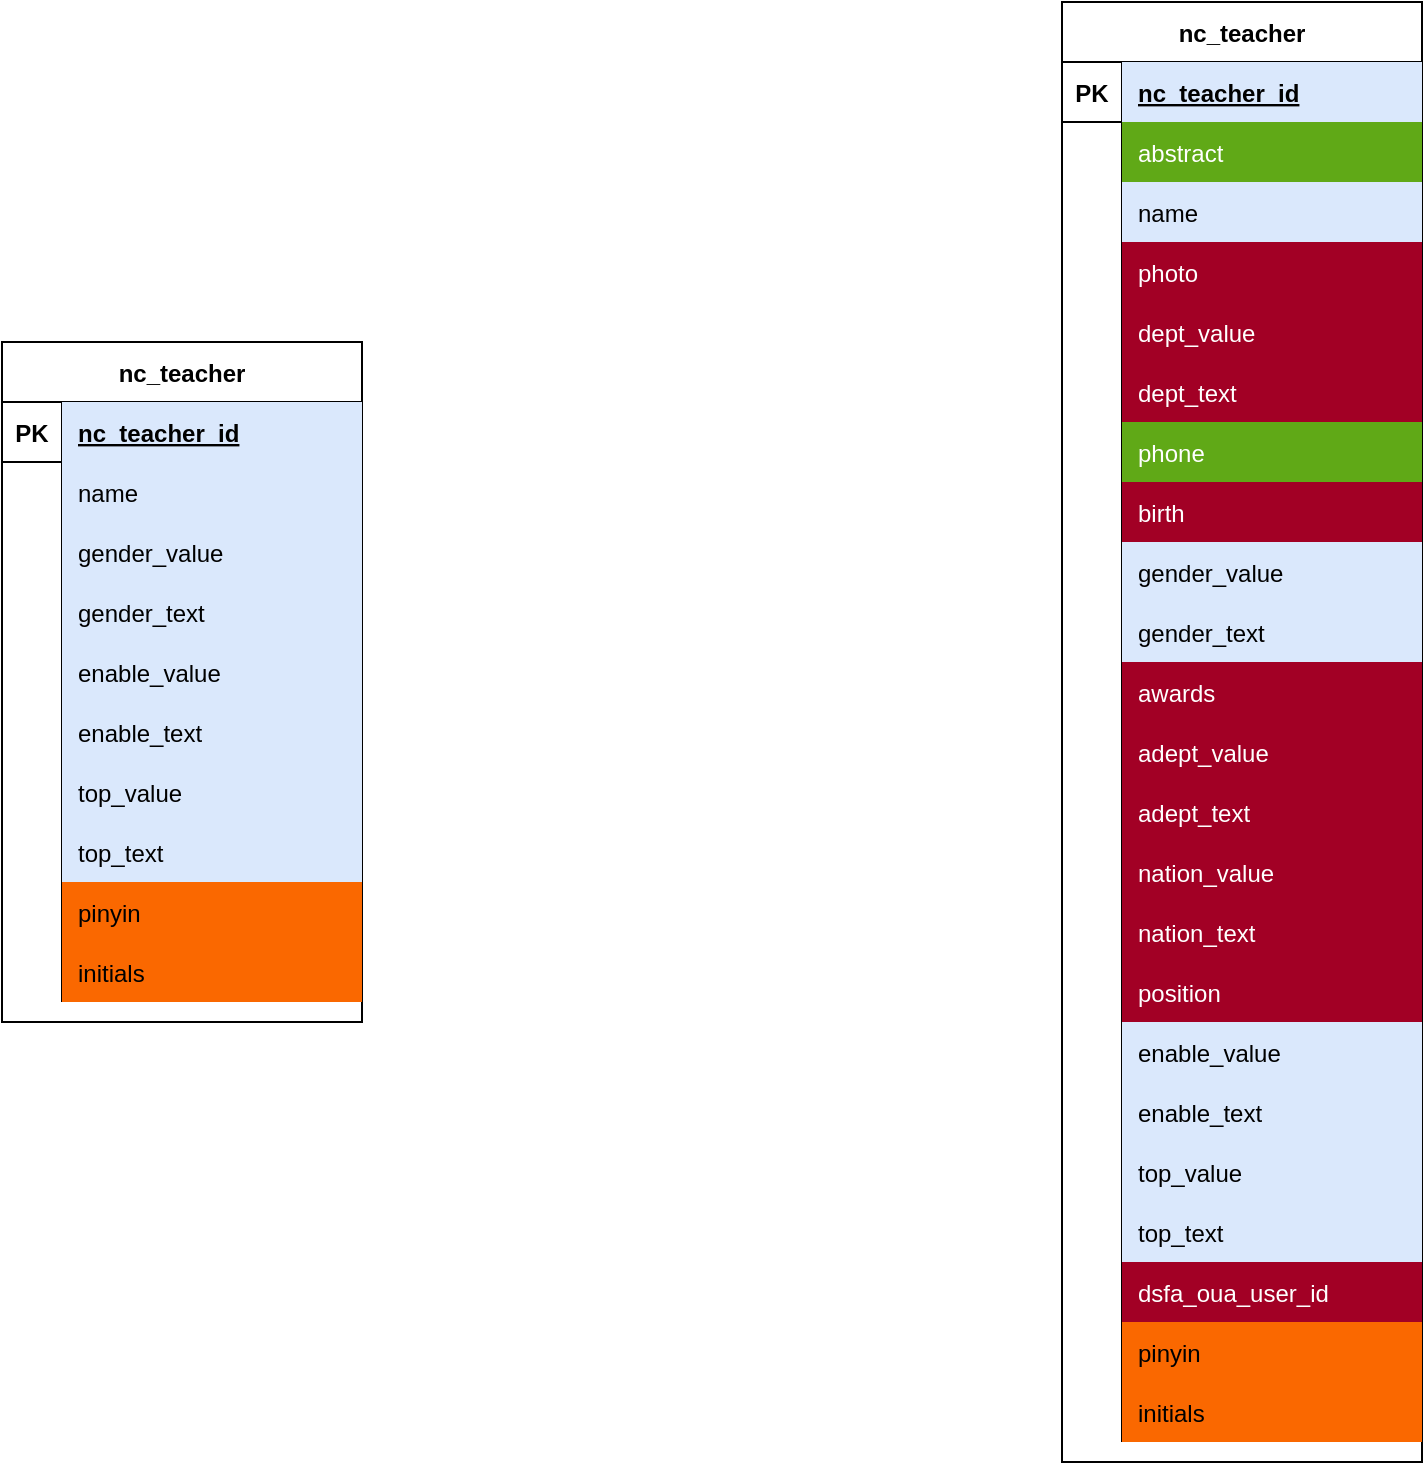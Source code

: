<mxfile version="14.6.13" type="device"><diagram id="GTLWaGCBGK_L-qAtCZsr" name="第 1 页"><mxGraphModel dx="1408" dy="808" grid="1" gridSize="10" guides="1" tooltips="1" connect="1" arrows="1" fold="1" page="1" pageScale="1" pageWidth="3300" pageHeight="4681" math="0" shadow="0"><root><mxCell id="0"/><mxCell id="1" parent="0"/><mxCell id="rxxLZ3wY5q55rt0xXSBP-145" value="nc_teacher" style="shape=table;startSize=30;container=1;collapsible=1;childLayout=tableLayout;fixedRows=1;rowLines=0;fontStyle=1;align=center;resizeLast=1;" vertex="1" parent="1"><mxGeometry x="1240" y="740" width="180" height="340" as="geometry"/></mxCell><mxCell id="rxxLZ3wY5q55rt0xXSBP-146" value="" style="shape=partialRectangle;collapsible=0;dropTarget=0;pointerEvents=0;fillColor=none;top=0;left=0;bottom=1;right=0;points=[[0,0.5],[1,0.5]];portConstraint=eastwest;" vertex="1" parent="rxxLZ3wY5q55rt0xXSBP-145"><mxGeometry y="30" width="180" height="30" as="geometry"/></mxCell><mxCell id="rxxLZ3wY5q55rt0xXSBP-147" value="PK" style="shape=partialRectangle;connectable=0;fillColor=none;top=0;left=0;bottom=0;right=0;fontStyle=1;overflow=hidden;" vertex="1" parent="rxxLZ3wY5q55rt0xXSBP-146"><mxGeometry width="30" height="30" as="geometry"/></mxCell><mxCell id="rxxLZ3wY5q55rt0xXSBP-148" value="nc_teacher_id" style="shape=partialRectangle;connectable=0;fillColor=#dae8fc;top=0;left=0;bottom=0;right=0;align=left;spacingLeft=6;fontStyle=5;overflow=hidden;strokeColor=#6c8ebf;" vertex="1" parent="rxxLZ3wY5q55rt0xXSBP-146"><mxGeometry x="30" width="150" height="30" as="geometry"/></mxCell><mxCell id="rxxLZ3wY5q55rt0xXSBP-149" value="" style="shape=partialRectangle;collapsible=0;dropTarget=0;pointerEvents=0;fillColor=none;top=0;left=0;bottom=0;right=0;points=[[0,0.5],[1,0.5]];portConstraint=eastwest;" vertex="1" parent="rxxLZ3wY5q55rt0xXSBP-145"><mxGeometry y="60" width="180" height="30" as="geometry"/></mxCell><mxCell id="rxxLZ3wY5q55rt0xXSBP-150" value="" style="shape=partialRectangle;connectable=0;fillColor=none;top=0;left=0;bottom=0;right=0;editable=1;overflow=hidden;" vertex="1" parent="rxxLZ3wY5q55rt0xXSBP-149"><mxGeometry width="30" height="30" as="geometry"/></mxCell><mxCell id="rxxLZ3wY5q55rt0xXSBP-151" value="name" style="shape=partialRectangle;connectable=0;fillColor=#dae8fc;top=0;left=0;bottom=0;right=0;align=left;spacingLeft=6;overflow=hidden;strokeColor=#6c8ebf;" vertex="1" parent="rxxLZ3wY5q55rt0xXSBP-149"><mxGeometry x="30" width="150" height="30" as="geometry"/></mxCell><mxCell id="rxxLZ3wY5q55rt0xXSBP-152" value="" style="shape=partialRectangle;collapsible=0;dropTarget=0;pointerEvents=0;fillColor=none;top=0;left=0;bottom=0;right=0;points=[[0,0.5],[1,0.5]];portConstraint=eastwest;" vertex="1" parent="rxxLZ3wY5q55rt0xXSBP-145"><mxGeometry y="90" width="180" height="30" as="geometry"/></mxCell><mxCell id="rxxLZ3wY5q55rt0xXSBP-153" value="" style="shape=partialRectangle;connectable=0;fillColor=none;top=0;left=0;bottom=0;right=0;editable=1;overflow=hidden;" vertex="1" parent="rxxLZ3wY5q55rt0xXSBP-152"><mxGeometry width="30" height="30" as="geometry"/></mxCell><mxCell id="rxxLZ3wY5q55rt0xXSBP-154" value="gender_value" style="shape=partialRectangle;connectable=0;fillColor=#dae8fc;top=0;left=0;bottom=0;right=0;align=left;spacingLeft=6;overflow=hidden;strokeColor=#6c8ebf;" vertex="1" parent="rxxLZ3wY5q55rt0xXSBP-152"><mxGeometry x="30" width="150" height="30" as="geometry"/></mxCell><mxCell id="rxxLZ3wY5q55rt0xXSBP-155" value="" style="shape=partialRectangle;collapsible=0;dropTarget=0;pointerEvents=0;fillColor=none;top=0;left=0;bottom=0;right=0;points=[[0,0.5],[1,0.5]];portConstraint=eastwest;" vertex="1" parent="rxxLZ3wY5q55rt0xXSBP-145"><mxGeometry y="120" width="180" height="30" as="geometry"/></mxCell><mxCell id="rxxLZ3wY5q55rt0xXSBP-156" value="" style="shape=partialRectangle;connectable=0;fillColor=none;top=0;left=0;bottom=0;right=0;editable=1;overflow=hidden;" vertex="1" parent="rxxLZ3wY5q55rt0xXSBP-155"><mxGeometry width="30" height="30" as="geometry"/></mxCell><mxCell id="rxxLZ3wY5q55rt0xXSBP-157" value="gender_text" style="shape=partialRectangle;connectable=0;fillColor=#dae8fc;top=0;left=0;bottom=0;right=0;align=left;spacingLeft=6;overflow=hidden;strokeColor=#6c8ebf;" vertex="1" parent="rxxLZ3wY5q55rt0xXSBP-155"><mxGeometry x="30" width="150" height="30" as="geometry"/></mxCell><mxCell id="rxxLZ3wY5q55rt0xXSBP-161" value="" style="shape=partialRectangle;collapsible=0;dropTarget=0;pointerEvents=0;fillColor=none;top=0;left=0;bottom=0;right=0;points=[[0,0.5],[1,0.5]];portConstraint=eastwest;" vertex="1" parent="rxxLZ3wY5q55rt0xXSBP-145"><mxGeometry y="150" width="180" height="30" as="geometry"/></mxCell><mxCell id="rxxLZ3wY5q55rt0xXSBP-162" value="" style="shape=partialRectangle;connectable=0;fillColor=none;top=0;left=0;bottom=0;right=0;editable=1;overflow=hidden;" vertex="1" parent="rxxLZ3wY5q55rt0xXSBP-161"><mxGeometry width="30" height="30" as="geometry"/></mxCell><mxCell id="rxxLZ3wY5q55rt0xXSBP-163" value="enable_value" style="shape=partialRectangle;connectable=0;fillColor=#dae8fc;top=0;left=0;bottom=0;right=0;align=left;spacingLeft=6;overflow=hidden;strokeColor=#6c8ebf;" vertex="1" parent="rxxLZ3wY5q55rt0xXSBP-161"><mxGeometry x="30" width="150" height="30" as="geometry"/></mxCell><mxCell id="rxxLZ3wY5q55rt0xXSBP-164" value="" style="shape=partialRectangle;collapsible=0;dropTarget=0;pointerEvents=0;fillColor=none;top=0;left=0;bottom=0;right=0;points=[[0,0.5],[1,0.5]];portConstraint=eastwest;" vertex="1" parent="rxxLZ3wY5q55rt0xXSBP-145"><mxGeometry y="180" width="180" height="30" as="geometry"/></mxCell><mxCell id="rxxLZ3wY5q55rt0xXSBP-165" value="" style="shape=partialRectangle;connectable=0;fillColor=none;top=0;left=0;bottom=0;right=0;editable=1;overflow=hidden;" vertex="1" parent="rxxLZ3wY5q55rt0xXSBP-164"><mxGeometry width="30" height="30" as="geometry"/></mxCell><mxCell id="rxxLZ3wY5q55rt0xXSBP-166" value="enable_text" style="shape=partialRectangle;connectable=0;fillColor=#dae8fc;top=0;left=0;bottom=0;right=0;align=left;spacingLeft=6;overflow=hidden;strokeColor=#6c8ebf;" vertex="1" parent="rxxLZ3wY5q55rt0xXSBP-164"><mxGeometry x="30" width="150" height="30" as="geometry"/></mxCell><mxCell id="rxxLZ3wY5q55rt0xXSBP-170" value="" style="shape=partialRectangle;collapsible=0;dropTarget=0;pointerEvents=0;fillColor=none;top=0;left=0;bottom=0;right=0;points=[[0,0.5],[1,0.5]];portConstraint=eastwest;" vertex="1" parent="rxxLZ3wY5q55rt0xXSBP-145"><mxGeometry y="210" width="180" height="30" as="geometry"/></mxCell><mxCell id="rxxLZ3wY5q55rt0xXSBP-171" value="" style="shape=partialRectangle;connectable=0;fillColor=none;top=0;left=0;bottom=0;right=0;editable=1;overflow=hidden;" vertex="1" parent="rxxLZ3wY5q55rt0xXSBP-170"><mxGeometry width="30" height="30" as="geometry"/></mxCell><mxCell id="rxxLZ3wY5q55rt0xXSBP-172" value="top_value" style="shape=partialRectangle;connectable=0;fillColor=#dae8fc;top=0;left=0;bottom=0;right=0;align=left;spacingLeft=6;overflow=hidden;strokeColor=#6c8ebf;" vertex="1" parent="rxxLZ3wY5q55rt0xXSBP-170"><mxGeometry x="30" width="150" height="30" as="geometry"/></mxCell><mxCell id="rxxLZ3wY5q55rt0xXSBP-173" value="" style="shape=partialRectangle;collapsible=0;dropTarget=0;pointerEvents=0;fillColor=none;top=0;left=0;bottom=0;right=0;points=[[0,0.5],[1,0.5]];portConstraint=eastwest;" vertex="1" parent="rxxLZ3wY5q55rt0xXSBP-145"><mxGeometry y="240" width="180" height="30" as="geometry"/></mxCell><mxCell id="rxxLZ3wY5q55rt0xXSBP-174" value="" style="shape=partialRectangle;connectable=0;fillColor=none;top=0;left=0;bottom=0;right=0;editable=1;overflow=hidden;" vertex="1" parent="rxxLZ3wY5q55rt0xXSBP-173"><mxGeometry width="30" height="30" as="geometry"/></mxCell><mxCell id="rxxLZ3wY5q55rt0xXSBP-175" value="top_text" style="shape=partialRectangle;connectable=0;fillColor=#dae8fc;top=0;left=0;bottom=0;right=0;align=left;spacingLeft=6;overflow=hidden;strokeColor=#6c8ebf;" vertex="1" parent="rxxLZ3wY5q55rt0xXSBP-173"><mxGeometry x="30" width="150" height="30" as="geometry"/></mxCell><mxCell id="rxxLZ3wY5q55rt0xXSBP-176" value="" style="shape=partialRectangle;collapsible=0;dropTarget=0;pointerEvents=0;fillColor=none;top=0;left=0;bottom=0;right=0;points=[[0,0.5],[1,0.5]];portConstraint=eastwest;" vertex="1" parent="rxxLZ3wY5q55rt0xXSBP-145"><mxGeometry y="270" width="180" height="30" as="geometry"/></mxCell><mxCell id="rxxLZ3wY5q55rt0xXSBP-177" value="" style="shape=partialRectangle;connectable=0;fillColor=none;top=0;left=0;bottom=0;right=0;editable=1;overflow=hidden;" vertex="1" parent="rxxLZ3wY5q55rt0xXSBP-176"><mxGeometry width="30" height="30" as="geometry"/></mxCell><mxCell id="rxxLZ3wY5q55rt0xXSBP-178" value="pinyin" style="shape=partialRectangle;connectable=0;fillColor=#fa6800;top=0;left=0;bottom=0;right=0;align=left;spacingLeft=6;overflow=hidden;strokeColor=#C73500;fontColor=#000000;" vertex="1" parent="rxxLZ3wY5q55rt0xXSBP-176"><mxGeometry x="30" width="150" height="30" as="geometry"/></mxCell><mxCell id="rxxLZ3wY5q55rt0xXSBP-179" value="" style="shape=partialRectangle;collapsible=0;dropTarget=0;pointerEvents=0;fillColor=none;top=0;left=0;bottom=0;right=0;points=[[0,0.5],[1,0.5]];portConstraint=eastwest;" vertex="1" parent="rxxLZ3wY5q55rt0xXSBP-145"><mxGeometry y="300" width="180" height="30" as="geometry"/></mxCell><mxCell id="rxxLZ3wY5q55rt0xXSBP-180" value="" style="shape=partialRectangle;connectable=0;fillColor=none;top=0;left=0;bottom=0;right=0;editable=1;overflow=hidden;" vertex="1" parent="rxxLZ3wY5q55rt0xXSBP-179"><mxGeometry width="30" height="30" as="geometry"/></mxCell><mxCell id="rxxLZ3wY5q55rt0xXSBP-181" value="initials" style="shape=partialRectangle;connectable=0;fillColor=#fa6800;top=0;left=0;bottom=0;right=0;align=left;spacingLeft=6;overflow=hidden;strokeColor=#C73500;fontColor=#000000;" vertex="1" parent="rxxLZ3wY5q55rt0xXSBP-179"><mxGeometry x="30" width="150" height="30" as="geometry"/></mxCell><mxCell id="rxxLZ3wY5q55rt0xXSBP-250" value="nc_teacher" style="shape=table;startSize=30;container=1;collapsible=1;childLayout=tableLayout;fixedRows=1;rowLines=0;fontStyle=1;align=center;resizeLast=1;" vertex="1" parent="1"><mxGeometry x="1770" y="570" width="180" height="730" as="geometry"/></mxCell><mxCell id="rxxLZ3wY5q55rt0xXSBP-251" value="" style="shape=partialRectangle;collapsible=0;dropTarget=0;pointerEvents=0;fillColor=none;top=0;left=0;bottom=1;right=0;points=[[0,0.5],[1,0.5]];portConstraint=eastwest;" vertex="1" parent="rxxLZ3wY5q55rt0xXSBP-250"><mxGeometry y="30" width="180" height="30" as="geometry"/></mxCell><mxCell id="rxxLZ3wY5q55rt0xXSBP-252" value="PK" style="shape=partialRectangle;connectable=0;fillColor=none;top=0;left=0;bottom=0;right=0;fontStyle=1;overflow=hidden;" vertex="1" parent="rxxLZ3wY5q55rt0xXSBP-251"><mxGeometry width="30" height="30" as="geometry"/></mxCell><mxCell id="rxxLZ3wY5q55rt0xXSBP-253" value="nc_teacher_id" style="shape=partialRectangle;connectable=0;fillColor=#dae8fc;top=0;left=0;bottom=0;right=0;align=left;spacingLeft=6;fontStyle=5;overflow=hidden;strokeColor=#6c8ebf;" vertex="1" parent="rxxLZ3wY5q55rt0xXSBP-251"><mxGeometry x="30" width="150" height="30" as="geometry"/></mxCell><mxCell id="rxxLZ3wY5q55rt0xXSBP-254" value="" style="shape=partialRectangle;collapsible=0;dropTarget=0;pointerEvents=0;fillColor=none;top=0;left=0;bottom=0;right=0;points=[[0,0.5],[1,0.5]];portConstraint=eastwest;" vertex="1" parent="rxxLZ3wY5q55rt0xXSBP-250"><mxGeometry y="60" width="180" height="30" as="geometry"/></mxCell><mxCell id="rxxLZ3wY5q55rt0xXSBP-255" value="" style="shape=partialRectangle;connectable=0;fillColor=none;top=0;left=0;bottom=0;right=0;editable=1;overflow=hidden;" vertex="1" parent="rxxLZ3wY5q55rt0xXSBP-254"><mxGeometry width="30" height="30" as="geometry"/></mxCell><mxCell id="rxxLZ3wY5q55rt0xXSBP-256" value="abstract" style="shape=partialRectangle;connectable=0;top=0;left=0;bottom=0;right=0;align=left;spacingLeft=6;overflow=hidden;fillColor=#60a917;strokeColor=#2D7600;fontColor=#ffffff;" vertex="1" parent="rxxLZ3wY5q55rt0xXSBP-254"><mxGeometry x="30" width="150" height="30" as="geometry"/></mxCell><mxCell id="rxxLZ3wY5q55rt0xXSBP-320" value="" style="shape=partialRectangle;collapsible=0;dropTarget=0;pointerEvents=0;fillColor=none;top=0;left=0;bottom=0;right=0;points=[[0,0.5],[1,0.5]];portConstraint=eastwest;" vertex="1" parent="rxxLZ3wY5q55rt0xXSBP-250"><mxGeometry y="90" width="180" height="30" as="geometry"/></mxCell><mxCell id="rxxLZ3wY5q55rt0xXSBP-321" value="" style="shape=partialRectangle;connectable=0;fillColor=none;top=0;left=0;bottom=0;right=0;editable=1;overflow=hidden;" vertex="1" parent="rxxLZ3wY5q55rt0xXSBP-320"><mxGeometry width="30" height="30" as="geometry"/></mxCell><mxCell id="rxxLZ3wY5q55rt0xXSBP-322" value="name" style="shape=partialRectangle;connectable=0;fillColor=#dae8fc;top=0;left=0;bottom=0;right=0;align=left;spacingLeft=6;overflow=hidden;strokeColor=#6c8ebf;" vertex="1" parent="rxxLZ3wY5q55rt0xXSBP-320"><mxGeometry x="30" width="150" height="30" as="geometry"/></mxCell><mxCell id="rxxLZ3wY5q55rt0xXSBP-281" value="" style="shape=partialRectangle;collapsible=0;dropTarget=0;pointerEvents=0;fillColor=none;top=0;left=0;bottom=0;right=0;points=[[0,0.5],[1,0.5]];portConstraint=eastwest;" vertex="1" parent="rxxLZ3wY5q55rt0xXSBP-250"><mxGeometry y="120" width="180" height="30" as="geometry"/></mxCell><mxCell id="rxxLZ3wY5q55rt0xXSBP-282" value="" style="shape=partialRectangle;connectable=0;fillColor=none;top=0;left=0;bottom=0;right=0;editable=1;overflow=hidden;" vertex="1" parent="rxxLZ3wY5q55rt0xXSBP-281"><mxGeometry width="30" height="30" as="geometry"/></mxCell><mxCell id="rxxLZ3wY5q55rt0xXSBP-283" value="photo" style="shape=partialRectangle;connectable=0;top=0;left=0;bottom=0;right=0;align=left;spacingLeft=6;overflow=hidden;fillColor=#a20025;strokeColor=#6F0000;fontColor=#ffffff;" vertex="1" parent="rxxLZ3wY5q55rt0xXSBP-281"><mxGeometry x="30" width="150" height="30" as="geometry"/></mxCell><mxCell id="rxxLZ3wY5q55rt0xXSBP-284" value="" style="shape=partialRectangle;collapsible=0;dropTarget=0;pointerEvents=0;fillColor=none;top=0;left=0;bottom=0;right=0;points=[[0,0.5],[1,0.5]];portConstraint=eastwest;" vertex="1" parent="rxxLZ3wY5q55rt0xXSBP-250"><mxGeometry y="150" width="180" height="30" as="geometry"/></mxCell><mxCell id="rxxLZ3wY5q55rt0xXSBP-285" value="" style="shape=partialRectangle;connectable=0;fillColor=none;top=0;left=0;bottom=0;right=0;editable=1;overflow=hidden;" vertex="1" parent="rxxLZ3wY5q55rt0xXSBP-284"><mxGeometry width="30" height="30" as="geometry"/></mxCell><mxCell id="rxxLZ3wY5q55rt0xXSBP-286" value="dept_value" style="shape=partialRectangle;connectable=0;top=0;left=0;bottom=0;right=0;align=left;spacingLeft=6;overflow=hidden;fillColor=#a20025;strokeColor=#6F0000;fontColor=#ffffff;" vertex="1" parent="rxxLZ3wY5q55rt0xXSBP-284"><mxGeometry x="30" width="150" height="30" as="geometry"/></mxCell><mxCell id="rxxLZ3wY5q55rt0xXSBP-287" value="" style="shape=partialRectangle;collapsible=0;dropTarget=0;pointerEvents=0;fillColor=none;top=0;left=0;bottom=0;right=0;points=[[0,0.5],[1,0.5]];portConstraint=eastwest;" vertex="1" parent="rxxLZ3wY5q55rt0xXSBP-250"><mxGeometry y="180" width="180" height="30" as="geometry"/></mxCell><mxCell id="rxxLZ3wY5q55rt0xXSBP-288" value="" style="shape=partialRectangle;connectable=0;fillColor=none;top=0;left=0;bottom=0;right=0;editable=1;overflow=hidden;" vertex="1" parent="rxxLZ3wY5q55rt0xXSBP-287"><mxGeometry width="30" height="30" as="geometry"/></mxCell><mxCell id="rxxLZ3wY5q55rt0xXSBP-289" value="dept_text" style="shape=partialRectangle;connectable=0;top=0;left=0;bottom=0;right=0;align=left;spacingLeft=6;overflow=hidden;fillColor=#a20025;strokeColor=#6F0000;fontColor=#ffffff;" vertex="1" parent="rxxLZ3wY5q55rt0xXSBP-287"><mxGeometry x="30" width="150" height="30" as="geometry"/></mxCell><mxCell id="rxxLZ3wY5q55rt0xXSBP-290" value="" style="shape=partialRectangle;collapsible=0;dropTarget=0;pointerEvents=0;fillColor=none;top=0;left=0;bottom=0;right=0;points=[[0,0.5],[1,0.5]];portConstraint=eastwest;" vertex="1" parent="rxxLZ3wY5q55rt0xXSBP-250"><mxGeometry y="210" width="180" height="30" as="geometry"/></mxCell><mxCell id="rxxLZ3wY5q55rt0xXSBP-291" value="" style="shape=partialRectangle;connectable=0;fillColor=none;top=0;left=0;bottom=0;right=0;editable=1;overflow=hidden;" vertex="1" parent="rxxLZ3wY5q55rt0xXSBP-290"><mxGeometry width="30" height="30" as="geometry"/></mxCell><mxCell id="rxxLZ3wY5q55rt0xXSBP-292" value="phone" style="shape=partialRectangle;connectable=0;top=0;left=0;bottom=0;right=0;align=left;spacingLeft=6;overflow=hidden;fillColor=#60a917;strokeColor=#2D7600;fontColor=#ffffff;" vertex="1" parent="rxxLZ3wY5q55rt0xXSBP-290"><mxGeometry x="30" width="150" height="30" as="geometry"/></mxCell><mxCell id="rxxLZ3wY5q55rt0xXSBP-293" value="" style="shape=partialRectangle;collapsible=0;dropTarget=0;pointerEvents=0;fillColor=none;top=0;left=0;bottom=0;right=0;points=[[0,0.5],[1,0.5]];portConstraint=eastwest;" vertex="1" parent="rxxLZ3wY5q55rt0xXSBP-250"><mxGeometry y="240" width="180" height="30" as="geometry"/></mxCell><mxCell id="rxxLZ3wY5q55rt0xXSBP-294" value="" style="shape=partialRectangle;connectable=0;fillColor=none;top=0;left=0;bottom=0;right=0;editable=1;overflow=hidden;" vertex="1" parent="rxxLZ3wY5q55rt0xXSBP-293"><mxGeometry width="30" height="30" as="geometry"/></mxCell><mxCell id="rxxLZ3wY5q55rt0xXSBP-295" value="birth" style="shape=partialRectangle;connectable=0;top=0;left=0;bottom=0;right=0;align=left;spacingLeft=6;overflow=hidden;fillColor=#a20025;strokeColor=#6F0000;fontColor=#ffffff;" vertex="1" parent="rxxLZ3wY5q55rt0xXSBP-293"><mxGeometry x="30" width="150" height="30" as="geometry"/></mxCell><mxCell id="rxxLZ3wY5q55rt0xXSBP-257" value="" style="shape=partialRectangle;collapsible=0;dropTarget=0;pointerEvents=0;fillColor=none;top=0;left=0;bottom=0;right=0;points=[[0,0.5],[1,0.5]];portConstraint=eastwest;" vertex="1" parent="rxxLZ3wY5q55rt0xXSBP-250"><mxGeometry y="270" width="180" height="30" as="geometry"/></mxCell><mxCell id="rxxLZ3wY5q55rt0xXSBP-258" value="" style="shape=partialRectangle;connectable=0;fillColor=none;top=0;left=0;bottom=0;right=0;editable=1;overflow=hidden;" vertex="1" parent="rxxLZ3wY5q55rt0xXSBP-257"><mxGeometry width="30" height="30" as="geometry"/></mxCell><mxCell id="rxxLZ3wY5q55rt0xXSBP-259" value="gender_value" style="shape=partialRectangle;connectable=0;fillColor=#dae8fc;top=0;left=0;bottom=0;right=0;align=left;spacingLeft=6;overflow=hidden;strokeColor=#6c8ebf;" vertex="1" parent="rxxLZ3wY5q55rt0xXSBP-257"><mxGeometry x="30" width="150" height="30" as="geometry"/></mxCell><mxCell id="rxxLZ3wY5q55rt0xXSBP-260" value="" style="shape=partialRectangle;collapsible=0;dropTarget=0;pointerEvents=0;fillColor=none;top=0;left=0;bottom=0;right=0;points=[[0,0.5],[1,0.5]];portConstraint=eastwest;" vertex="1" parent="rxxLZ3wY5q55rt0xXSBP-250"><mxGeometry y="300" width="180" height="30" as="geometry"/></mxCell><mxCell id="rxxLZ3wY5q55rt0xXSBP-261" value="" style="shape=partialRectangle;connectable=0;fillColor=none;top=0;left=0;bottom=0;right=0;editable=1;overflow=hidden;" vertex="1" parent="rxxLZ3wY5q55rt0xXSBP-260"><mxGeometry width="30" height="30" as="geometry"/></mxCell><mxCell id="rxxLZ3wY5q55rt0xXSBP-262" value="gender_text" style="shape=partialRectangle;connectable=0;fillColor=#dae8fc;top=0;left=0;bottom=0;right=0;align=left;spacingLeft=6;overflow=hidden;strokeColor=#6c8ebf;" vertex="1" parent="rxxLZ3wY5q55rt0xXSBP-260"><mxGeometry x="30" width="150" height="30" as="geometry"/></mxCell><mxCell id="rxxLZ3wY5q55rt0xXSBP-299" value="" style="shape=partialRectangle;collapsible=0;dropTarget=0;pointerEvents=0;fillColor=none;top=0;left=0;bottom=0;right=0;points=[[0,0.5],[1,0.5]];portConstraint=eastwest;" vertex="1" parent="rxxLZ3wY5q55rt0xXSBP-250"><mxGeometry y="330" width="180" height="30" as="geometry"/></mxCell><mxCell id="rxxLZ3wY5q55rt0xXSBP-300" value="" style="shape=partialRectangle;connectable=0;fillColor=none;top=0;left=0;bottom=0;right=0;editable=1;overflow=hidden;" vertex="1" parent="rxxLZ3wY5q55rt0xXSBP-299"><mxGeometry width="30" height="30" as="geometry"/></mxCell><mxCell id="rxxLZ3wY5q55rt0xXSBP-301" value="awards" style="shape=partialRectangle;connectable=0;top=0;left=0;bottom=0;right=0;align=left;spacingLeft=6;overflow=hidden;fillColor=#a20025;strokeColor=#6F0000;fontColor=#ffffff;" vertex="1" parent="rxxLZ3wY5q55rt0xXSBP-299"><mxGeometry x="30" width="150" height="30" as="geometry"/></mxCell><mxCell id="rxxLZ3wY5q55rt0xXSBP-302" value="" style="shape=partialRectangle;collapsible=0;dropTarget=0;pointerEvents=0;fillColor=none;top=0;left=0;bottom=0;right=0;points=[[0,0.5],[1,0.5]];portConstraint=eastwest;" vertex="1" parent="rxxLZ3wY5q55rt0xXSBP-250"><mxGeometry y="360" width="180" height="30" as="geometry"/></mxCell><mxCell id="rxxLZ3wY5q55rt0xXSBP-303" value="" style="shape=partialRectangle;connectable=0;fillColor=none;top=0;left=0;bottom=0;right=0;editable=1;overflow=hidden;" vertex="1" parent="rxxLZ3wY5q55rt0xXSBP-302"><mxGeometry width="30" height="30" as="geometry"/></mxCell><mxCell id="rxxLZ3wY5q55rt0xXSBP-304" value="adept_value" style="shape=partialRectangle;connectable=0;top=0;left=0;bottom=0;right=0;align=left;spacingLeft=6;overflow=hidden;fillColor=#a20025;strokeColor=#6F0000;fontColor=#ffffff;" vertex="1" parent="rxxLZ3wY5q55rt0xXSBP-302"><mxGeometry x="30" width="150" height="30" as="geometry"/></mxCell><mxCell id="rxxLZ3wY5q55rt0xXSBP-305" value="" style="shape=partialRectangle;collapsible=0;dropTarget=0;pointerEvents=0;fillColor=none;top=0;left=0;bottom=0;right=0;points=[[0,0.5],[1,0.5]];portConstraint=eastwest;" vertex="1" parent="rxxLZ3wY5q55rt0xXSBP-250"><mxGeometry y="390" width="180" height="30" as="geometry"/></mxCell><mxCell id="rxxLZ3wY5q55rt0xXSBP-306" value="" style="shape=partialRectangle;connectable=0;fillColor=none;top=0;left=0;bottom=0;right=0;editable=1;overflow=hidden;" vertex="1" parent="rxxLZ3wY5q55rt0xXSBP-305"><mxGeometry width="30" height="30" as="geometry"/></mxCell><mxCell id="rxxLZ3wY5q55rt0xXSBP-307" value="adept_text" style="shape=partialRectangle;connectable=0;top=0;left=0;bottom=0;right=0;align=left;spacingLeft=6;overflow=hidden;fillColor=#a20025;strokeColor=#6F0000;fontColor=#ffffff;" vertex="1" parent="rxxLZ3wY5q55rt0xXSBP-305"><mxGeometry x="30" width="150" height="30" as="geometry"/></mxCell><mxCell id="rxxLZ3wY5q55rt0xXSBP-308" value="" style="shape=partialRectangle;collapsible=0;dropTarget=0;pointerEvents=0;fillColor=none;top=0;left=0;bottom=0;right=0;points=[[0,0.5],[1,0.5]];portConstraint=eastwest;" vertex="1" parent="rxxLZ3wY5q55rt0xXSBP-250"><mxGeometry y="420" width="180" height="30" as="geometry"/></mxCell><mxCell id="rxxLZ3wY5q55rt0xXSBP-309" value="" style="shape=partialRectangle;connectable=0;fillColor=none;top=0;left=0;bottom=0;right=0;editable=1;overflow=hidden;" vertex="1" parent="rxxLZ3wY5q55rt0xXSBP-308"><mxGeometry width="30" height="30" as="geometry"/></mxCell><mxCell id="rxxLZ3wY5q55rt0xXSBP-310" value="nation_value" style="shape=partialRectangle;connectable=0;top=0;left=0;bottom=0;right=0;align=left;spacingLeft=6;overflow=hidden;fillColor=#a20025;strokeColor=#6F0000;fontColor=#ffffff;" vertex="1" parent="rxxLZ3wY5q55rt0xXSBP-308"><mxGeometry x="30" width="150" height="30" as="geometry"/></mxCell><mxCell id="rxxLZ3wY5q55rt0xXSBP-311" value="" style="shape=partialRectangle;collapsible=0;dropTarget=0;pointerEvents=0;fillColor=none;top=0;left=0;bottom=0;right=0;points=[[0,0.5],[1,0.5]];portConstraint=eastwest;" vertex="1" parent="rxxLZ3wY5q55rt0xXSBP-250"><mxGeometry y="450" width="180" height="30" as="geometry"/></mxCell><mxCell id="rxxLZ3wY5q55rt0xXSBP-312" value="" style="shape=partialRectangle;connectable=0;fillColor=none;top=0;left=0;bottom=0;right=0;editable=1;overflow=hidden;" vertex="1" parent="rxxLZ3wY5q55rt0xXSBP-311"><mxGeometry width="30" height="30" as="geometry"/></mxCell><mxCell id="rxxLZ3wY5q55rt0xXSBP-313" value="nation_text" style="shape=partialRectangle;connectable=0;top=0;left=0;bottom=0;right=0;align=left;spacingLeft=6;overflow=hidden;fillColor=#a20025;strokeColor=#6F0000;fontColor=#ffffff;" vertex="1" parent="rxxLZ3wY5q55rt0xXSBP-311"><mxGeometry x="30" width="150" height="30" as="geometry"/></mxCell><mxCell id="rxxLZ3wY5q55rt0xXSBP-314" value="" style="shape=partialRectangle;collapsible=0;dropTarget=0;pointerEvents=0;fillColor=none;top=0;left=0;bottom=0;right=0;points=[[0,0.5],[1,0.5]];portConstraint=eastwest;" vertex="1" parent="rxxLZ3wY5q55rt0xXSBP-250"><mxGeometry y="480" width="180" height="30" as="geometry"/></mxCell><mxCell id="rxxLZ3wY5q55rt0xXSBP-315" value="" style="shape=partialRectangle;connectable=0;fillColor=none;top=0;left=0;bottom=0;right=0;editable=1;overflow=hidden;" vertex="1" parent="rxxLZ3wY5q55rt0xXSBP-314"><mxGeometry width="30" height="30" as="geometry"/></mxCell><mxCell id="rxxLZ3wY5q55rt0xXSBP-316" value="position" style="shape=partialRectangle;connectable=0;top=0;left=0;bottom=0;right=0;align=left;spacingLeft=6;overflow=hidden;fillColor=#a20025;strokeColor=#6F0000;fontColor=#ffffff;" vertex="1" parent="rxxLZ3wY5q55rt0xXSBP-314"><mxGeometry x="30" width="150" height="30" as="geometry"/></mxCell><mxCell id="rxxLZ3wY5q55rt0xXSBP-263" value="" style="shape=partialRectangle;collapsible=0;dropTarget=0;pointerEvents=0;fillColor=none;top=0;left=0;bottom=0;right=0;points=[[0,0.5],[1,0.5]];portConstraint=eastwest;" vertex="1" parent="rxxLZ3wY5q55rt0xXSBP-250"><mxGeometry y="510" width="180" height="30" as="geometry"/></mxCell><mxCell id="rxxLZ3wY5q55rt0xXSBP-264" value="" style="shape=partialRectangle;connectable=0;fillColor=none;top=0;left=0;bottom=0;right=0;editable=1;overflow=hidden;" vertex="1" parent="rxxLZ3wY5q55rt0xXSBP-263"><mxGeometry width="30" height="30" as="geometry"/></mxCell><mxCell id="rxxLZ3wY5q55rt0xXSBP-265" value="enable_value" style="shape=partialRectangle;connectable=0;fillColor=#dae8fc;top=0;left=0;bottom=0;right=0;align=left;spacingLeft=6;overflow=hidden;strokeColor=#6c8ebf;" vertex="1" parent="rxxLZ3wY5q55rt0xXSBP-263"><mxGeometry x="30" width="150" height="30" as="geometry"/></mxCell><mxCell id="rxxLZ3wY5q55rt0xXSBP-266" value="" style="shape=partialRectangle;collapsible=0;dropTarget=0;pointerEvents=0;fillColor=none;top=0;left=0;bottom=0;right=0;points=[[0,0.5],[1,0.5]];portConstraint=eastwest;" vertex="1" parent="rxxLZ3wY5q55rt0xXSBP-250"><mxGeometry y="540" width="180" height="30" as="geometry"/></mxCell><mxCell id="rxxLZ3wY5q55rt0xXSBP-267" value="" style="shape=partialRectangle;connectable=0;fillColor=none;top=0;left=0;bottom=0;right=0;editable=1;overflow=hidden;" vertex="1" parent="rxxLZ3wY5q55rt0xXSBP-266"><mxGeometry width="30" height="30" as="geometry"/></mxCell><mxCell id="rxxLZ3wY5q55rt0xXSBP-268" value="enable_text" style="shape=partialRectangle;connectable=0;fillColor=#dae8fc;top=0;left=0;bottom=0;right=0;align=left;spacingLeft=6;overflow=hidden;strokeColor=#6c8ebf;" vertex="1" parent="rxxLZ3wY5q55rt0xXSBP-266"><mxGeometry x="30" width="150" height="30" as="geometry"/></mxCell><mxCell id="rxxLZ3wY5q55rt0xXSBP-269" value="" style="shape=partialRectangle;collapsible=0;dropTarget=0;pointerEvents=0;fillColor=none;top=0;left=0;bottom=0;right=0;points=[[0,0.5],[1,0.5]];portConstraint=eastwest;" vertex="1" parent="rxxLZ3wY5q55rt0xXSBP-250"><mxGeometry y="570" width="180" height="30" as="geometry"/></mxCell><mxCell id="rxxLZ3wY5q55rt0xXSBP-270" value="" style="shape=partialRectangle;connectable=0;fillColor=none;top=0;left=0;bottom=0;right=0;editable=1;overflow=hidden;" vertex="1" parent="rxxLZ3wY5q55rt0xXSBP-269"><mxGeometry width="30" height="30" as="geometry"/></mxCell><mxCell id="rxxLZ3wY5q55rt0xXSBP-271" value="top_value" style="shape=partialRectangle;connectable=0;fillColor=#dae8fc;top=0;left=0;bottom=0;right=0;align=left;spacingLeft=6;overflow=hidden;strokeColor=#6c8ebf;" vertex="1" parent="rxxLZ3wY5q55rt0xXSBP-269"><mxGeometry x="30" width="150" height="30" as="geometry"/></mxCell><mxCell id="rxxLZ3wY5q55rt0xXSBP-272" value="" style="shape=partialRectangle;collapsible=0;dropTarget=0;pointerEvents=0;fillColor=none;top=0;left=0;bottom=0;right=0;points=[[0,0.5],[1,0.5]];portConstraint=eastwest;" vertex="1" parent="rxxLZ3wY5q55rt0xXSBP-250"><mxGeometry y="600" width="180" height="30" as="geometry"/></mxCell><mxCell id="rxxLZ3wY5q55rt0xXSBP-273" value="" style="shape=partialRectangle;connectable=0;fillColor=none;top=0;left=0;bottom=0;right=0;editable=1;overflow=hidden;" vertex="1" parent="rxxLZ3wY5q55rt0xXSBP-272"><mxGeometry width="30" height="30" as="geometry"/></mxCell><mxCell id="rxxLZ3wY5q55rt0xXSBP-274" value="top_text" style="shape=partialRectangle;connectable=0;fillColor=#dae8fc;top=0;left=0;bottom=0;right=0;align=left;spacingLeft=6;overflow=hidden;strokeColor=#6c8ebf;" vertex="1" parent="rxxLZ3wY5q55rt0xXSBP-272"><mxGeometry x="30" width="150" height="30" as="geometry"/></mxCell><mxCell id="rxxLZ3wY5q55rt0xXSBP-317" value="" style="shape=partialRectangle;collapsible=0;dropTarget=0;pointerEvents=0;fillColor=none;top=0;left=0;bottom=0;right=0;points=[[0,0.5],[1,0.5]];portConstraint=eastwest;" vertex="1" parent="rxxLZ3wY5q55rt0xXSBP-250"><mxGeometry y="630" width="180" height="30" as="geometry"/></mxCell><mxCell id="rxxLZ3wY5q55rt0xXSBP-318" value="" style="shape=partialRectangle;connectable=0;fillColor=none;top=0;left=0;bottom=0;right=0;editable=1;overflow=hidden;" vertex="1" parent="rxxLZ3wY5q55rt0xXSBP-317"><mxGeometry width="30" height="30" as="geometry"/></mxCell><mxCell id="rxxLZ3wY5q55rt0xXSBP-319" value="dsfa_oua_user_id" style="shape=partialRectangle;connectable=0;top=0;left=0;bottom=0;right=0;align=left;spacingLeft=6;overflow=hidden;fillColor=#a20025;strokeColor=#6F0000;fontColor=#ffffff;" vertex="1" parent="rxxLZ3wY5q55rt0xXSBP-317"><mxGeometry x="30" width="150" height="30" as="geometry"/></mxCell><mxCell id="rxxLZ3wY5q55rt0xXSBP-275" value="" style="shape=partialRectangle;collapsible=0;dropTarget=0;pointerEvents=0;fillColor=none;top=0;left=0;bottom=0;right=0;points=[[0,0.5],[1,0.5]];portConstraint=eastwest;" vertex="1" parent="rxxLZ3wY5q55rt0xXSBP-250"><mxGeometry y="660" width="180" height="30" as="geometry"/></mxCell><mxCell id="rxxLZ3wY5q55rt0xXSBP-276" value="" style="shape=partialRectangle;connectable=0;fillColor=none;top=0;left=0;bottom=0;right=0;editable=1;overflow=hidden;" vertex="1" parent="rxxLZ3wY5q55rt0xXSBP-275"><mxGeometry width="30" height="30" as="geometry"/></mxCell><mxCell id="rxxLZ3wY5q55rt0xXSBP-277" value="pinyin" style="shape=partialRectangle;connectable=0;fillColor=#fa6800;top=0;left=0;bottom=0;right=0;align=left;spacingLeft=6;overflow=hidden;strokeColor=#C73500;fontColor=#000000;" vertex="1" parent="rxxLZ3wY5q55rt0xXSBP-275"><mxGeometry x="30" width="150" height="30" as="geometry"/></mxCell><mxCell id="rxxLZ3wY5q55rt0xXSBP-278" value="" style="shape=partialRectangle;collapsible=0;dropTarget=0;pointerEvents=0;fillColor=none;top=0;left=0;bottom=0;right=0;points=[[0,0.5],[1,0.5]];portConstraint=eastwest;" vertex="1" parent="rxxLZ3wY5q55rt0xXSBP-250"><mxGeometry y="690" width="180" height="30" as="geometry"/></mxCell><mxCell id="rxxLZ3wY5q55rt0xXSBP-279" value="" style="shape=partialRectangle;connectable=0;fillColor=none;top=0;left=0;bottom=0;right=0;editable=1;overflow=hidden;" vertex="1" parent="rxxLZ3wY5q55rt0xXSBP-278"><mxGeometry width="30" height="30" as="geometry"/></mxCell><mxCell id="rxxLZ3wY5q55rt0xXSBP-280" value="initials" style="shape=partialRectangle;connectable=0;fillColor=#fa6800;top=0;left=0;bottom=0;right=0;align=left;spacingLeft=6;overflow=hidden;strokeColor=#C73500;fontColor=#000000;" vertex="1" parent="rxxLZ3wY5q55rt0xXSBP-278"><mxGeometry x="30" width="150" height="30" as="geometry"/></mxCell></root></mxGraphModel></diagram></mxfile>